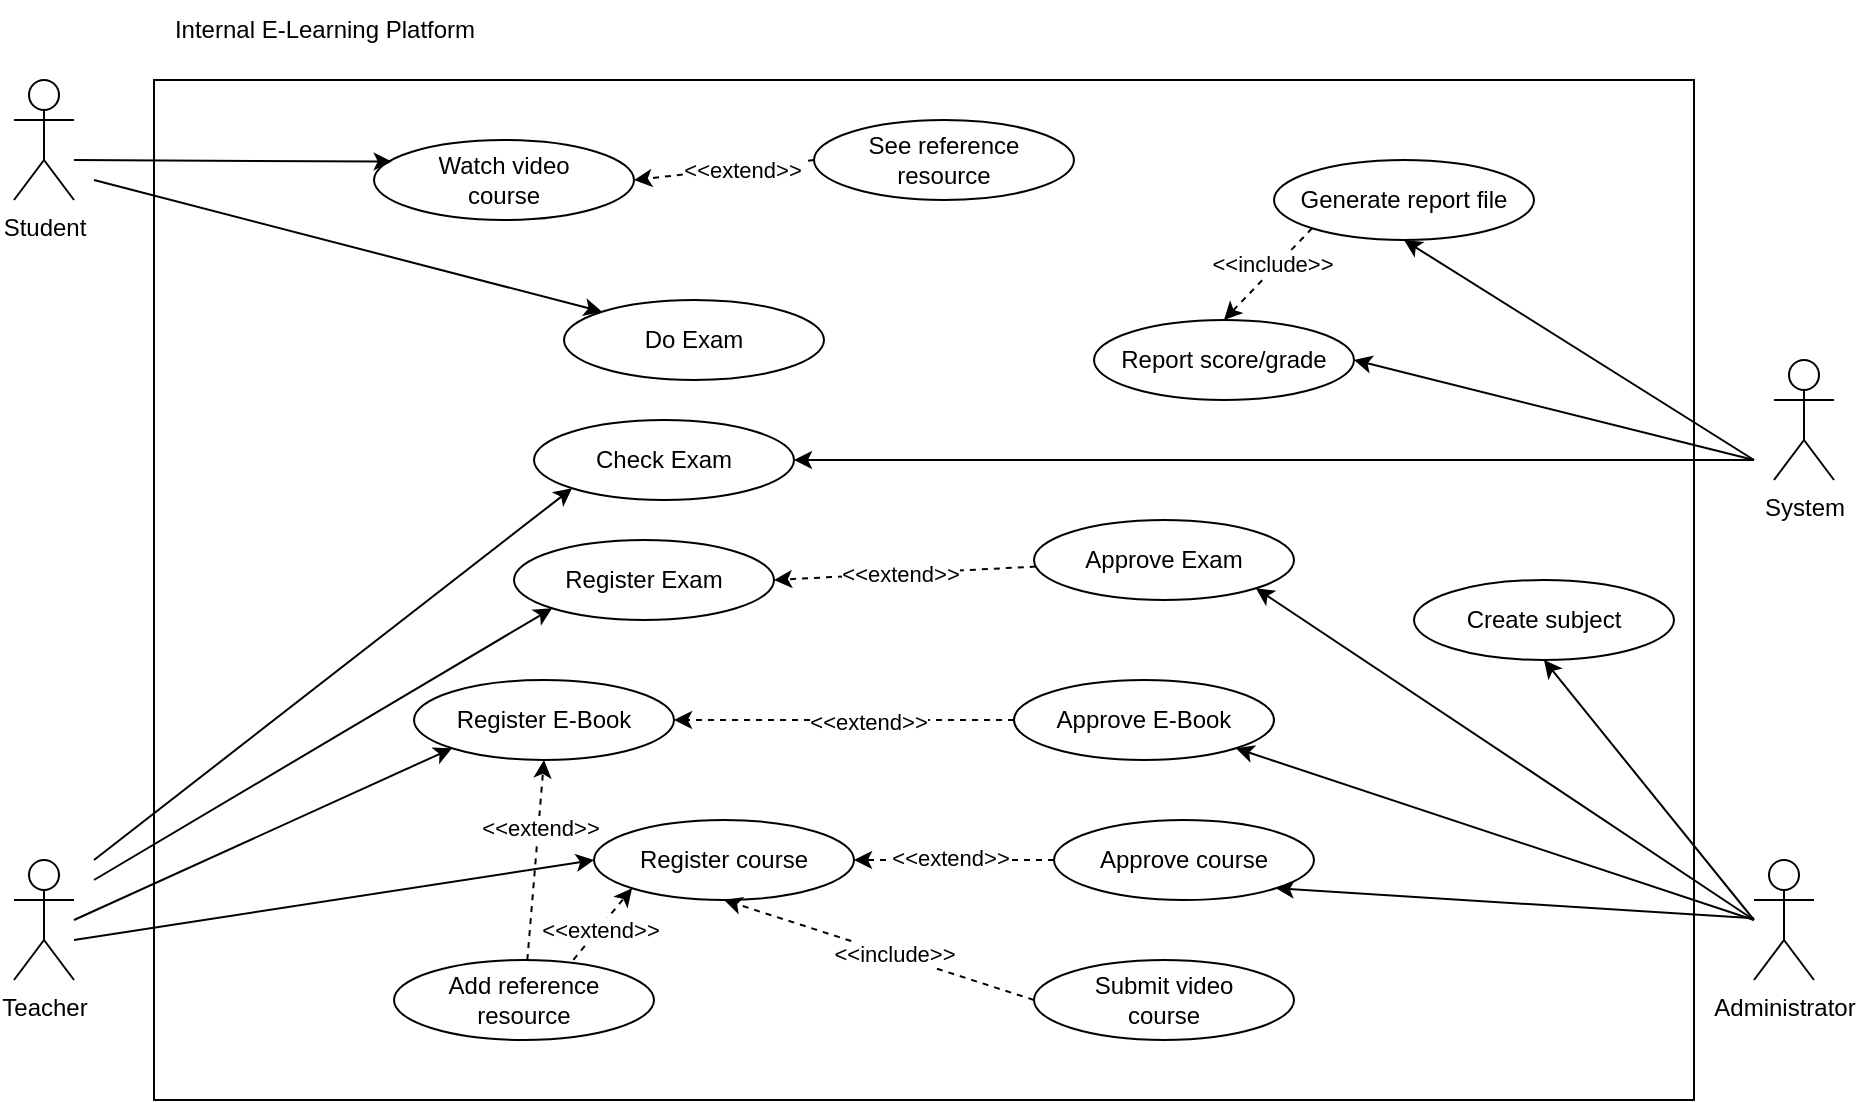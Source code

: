 <mxfile version="26.1.3">
  <diagram name="Page-1" id="JgQVterKX6ATanXr_cuS">
    <mxGraphModel dx="1313" dy="760" grid="1" gridSize="10" guides="1" tooltips="1" connect="1" arrows="1" fold="1" page="1" pageScale="1" pageWidth="850" pageHeight="1100" math="0" shadow="0">
      <root>
        <mxCell id="0" />
        <mxCell id="1" parent="0" />
        <mxCell id="0cZcBHeRuwc4iiY6plQv-1" value="Student" style="shape=umlActor;verticalLabelPosition=bottom;verticalAlign=top;html=1;" vertex="1" parent="1">
          <mxGeometry x="150" y="210" width="30" height="60" as="geometry" />
        </mxCell>
        <mxCell id="0cZcBHeRuwc4iiY6plQv-2" value="Teacher" style="shape=umlActor;verticalLabelPosition=bottom;verticalAlign=top;html=1;" vertex="1" parent="1">
          <mxGeometry x="150" y="600" width="30" height="60" as="geometry" />
        </mxCell>
        <mxCell id="0cZcBHeRuwc4iiY6plQv-3" value="Administrator" style="shape=umlActor;verticalLabelPosition=bottom;verticalAlign=top;html=1;" vertex="1" parent="1">
          <mxGeometry x="1020" y="600" width="30" height="60" as="geometry" />
        </mxCell>
        <mxCell id="0cZcBHeRuwc4iiY6plQv-4" value="System" style="shape=umlActor;verticalLabelPosition=bottom;verticalAlign=top;html=1;" vertex="1" parent="1">
          <mxGeometry x="1030" y="350" width="30" height="60" as="geometry" />
        </mxCell>
        <mxCell id="0cZcBHeRuwc4iiY6plQv-8" value="" style="rounded=0;whiteSpace=wrap;html=1;fillColor=none;" vertex="1" parent="1">
          <mxGeometry x="220" y="210" width="770" height="510" as="geometry" />
        </mxCell>
        <mxCell id="0cZcBHeRuwc4iiY6plQv-9" value="Internal E-Learning Platform" style="text;html=1;align=center;verticalAlign=middle;resizable=0;points=[];autosize=1;strokeColor=none;fillColor=none;" vertex="1" parent="1">
          <mxGeometry x="220" y="170" width="170" height="30" as="geometry" />
        </mxCell>
        <mxCell id="0cZcBHeRuwc4iiY6plQv-10" value="Watch video&lt;div&gt;course&lt;/div&gt;" style="ellipse;whiteSpace=wrap;html=1;" vertex="1" parent="1">
          <mxGeometry x="330" y="240" width="130" height="40" as="geometry" />
        </mxCell>
        <mxCell id="0cZcBHeRuwc4iiY6plQv-12" value="" style="endArrow=classic;html=1;rounded=0;entryX=0.068;entryY=0.27;entryDx=0;entryDy=0;entryPerimeter=0;" edge="1" parent="1" target="0cZcBHeRuwc4iiY6plQv-10">
          <mxGeometry width="50" height="50" relative="1" as="geometry">
            <mxPoint x="180" y="250" as="sourcePoint" />
            <mxPoint x="230" y="200" as="targetPoint" />
          </mxGeometry>
        </mxCell>
        <mxCell id="0cZcBHeRuwc4iiY6plQv-13" value="See reference&lt;div&gt;resource&lt;/div&gt;" style="ellipse;whiteSpace=wrap;html=1;" vertex="1" parent="1">
          <mxGeometry x="550" y="230" width="130" height="40" as="geometry" />
        </mxCell>
        <mxCell id="0cZcBHeRuwc4iiY6plQv-14" value="" style="endArrow=classic;html=1;rounded=0;entryX=1;entryY=0.5;entryDx=0;entryDy=0;exitX=0;exitY=0.5;exitDx=0;exitDy=0;dashed=1;" edge="1" parent="1" source="0cZcBHeRuwc4iiY6plQv-13" target="0cZcBHeRuwc4iiY6plQv-10">
          <mxGeometry width="50" height="50" relative="1" as="geometry">
            <mxPoint x="560" y="470" as="sourcePoint" />
            <mxPoint x="610" y="420" as="targetPoint" />
          </mxGeometry>
        </mxCell>
        <mxCell id="0cZcBHeRuwc4iiY6plQv-43" value="&amp;lt;&amp;lt;extend&amp;gt;&amp;gt;" style="edgeLabel;html=1;align=center;verticalAlign=middle;resizable=0;points=[];" vertex="1" connectable="0" parent="0cZcBHeRuwc4iiY6plQv-14">
          <mxGeometry x="-0.19" y="1" relative="1" as="geometry">
            <mxPoint as="offset" />
          </mxGeometry>
        </mxCell>
        <mxCell id="0cZcBHeRuwc4iiY6plQv-16" value="Submit video&lt;div&gt;course&lt;/div&gt;" style="ellipse;whiteSpace=wrap;html=1;" vertex="1" parent="1">
          <mxGeometry x="660" y="650" width="130" height="40" as="geometry" />
        </mxCell>
        <mxCell id="0cZcBHeRuwc4iiY6plQv-17" value="Register course" style="ellipse;whiteSpace=wrap;html=1;" vertex="1" parent="1">
          <mxGeometry x="440" y="580" width="130" height="40" as="geometry" />
        </mxCell>
        <mxCell id="0cZcBHeRuwc4iiY6plQv-18" value="" style="endArrow=classic;html=1;rounded=0;entryX=0;entryY=0.5;entryDx=0;entryDy=0;" edge="1" parent="1" target="0cZcBHeRuwc4iiY6plQv-17">
          <mxGeometry width="50" height="50" relative="1" as="geometry">
            <mxPoint x="180" y="640" as="sourcePoint" />
            <mxPoint x="230" y="590" as="targetPoint" />
          </mxGeometry>
        </mxCell>
        <mxCell id="0cZcBHeRuwc4iiY6plQv-19" value="" style="endArrow=classic;html=1;rounded=0;entryX=0.5;entryY=1;entryDx=0;entryDy=0;exitX=0;exitY=0.5;exitDx=0;exitDy=0;dashed=1;" edge="1" parent="1" source="0cZcBHeRuwc4iiY6plQv-16" target="0cZcBHeRuwc4iiY6plQv-17">
          <mxGeometry width="50" height="50" relative="1" as="geometry">
            <mxPoint x="560" y="470" as="sourcePoint" />
            <mxPoint x="610" y="420" as="targetPoint" />
          </mxGeometry>
        </mxCell>
        <mxCell id="0cZcBHeRuwc4iiY6plQv-23" value="&amp;lt;&amp;lt;include&amp;gt;&amp;gt;" style="edgeLabel;html=1;align=center;verticalAlign=middle;resizable=0;points=[];" vertex="1" connectable="0" parent="0cZcBHeRuwc4iiY6plQv-19">
          <mxGeometry x="-0.091" y="-1" relative="1" as="geometry">
            <mxPoint as="offset" />
          </mxGeometry>
        </mxCell>
        <mxCell id="0cZcBHeRuwc4iiY6plQv-26" style="rounded=0;orthogonalLoop=1;jettySize=auto;html=1;entryX=1;entryY=0.5;entryDx=0;entryDy=0;dashed=1;" edge="1" parent="1" source="0cZcBHeRuwc4iiY6plQv-24" target="0cZcBHeRuwc4iiY6plQv-17">
          <mxGeometry relative="1" as="geometry" />
        </mxCell>
        <mxCell id="0cZcBHeRuwc4iiY6plQv-28" value="&amp;lt;&amp;lt;extend&amp;gt;&amp;gt;" style="edgeLabel;html=1;align=center;verticalAlign=middle;resizable=0;points=[];" vertex="1" connectable="0" parent="0cZcBHeRuwc4iiY6plQv-26">
          <mxGeometry x="0.048" y="-1" relative="1" as="geometry">
            <mxPoint as="offset" />
          </mxGeometry>
        </mxCell>
        <mxCell id="0cZcBHeRuwc4iiY6plQv-24" value="Approve course" style="ellipse;whiteSpace=wrap;html=1;" vertex="1" parent="1">
          <mxGeometry x="670" y="580" width="130" height="40" as="geometry" />
        </mxCell>
        <mxCell id="0cZcBHeRuwc4iiY6plQv-25" value="" style="endArrow=classic;html=1;rounded=0;entryX=1;entryY=1;entryDx=0;entryDy=0;" edge="1" parent="1" source="0cZcBHeRuwc4iiY6plQv-3" target="0cZcBHeRuwc4iiY6plQv-24">
          <mxGeometry width="50" height="50" relative="1" as="geometry">
            <mxPoint x="780" y="680" as="sourcePoint" />
            <mxPoint x="830" y="630" as="targetPoint" />
          </mxGeometry>
        </mxCell>
        <mxCell id="0cZcBHeRuwc4iiY6plQv-29" value="Create subject" style="ellipse;whiteSpace=wrap;html=1;" vertex="1" parent="1">
          <mxGeometry x="850" y="460" width="130" height="40" as="geometry" />
        </mxCell>
        <mxCell id="0cZcBHeRuwc4iiY6plQv-30" value="" style="endArrow=classic;html=1;rounded=0;entryX=0.5;entryY=1;entryDx=0;entryDy=0;" edge="1" parent="1" target="0cZcBHeRuwc4iiY6plQv-29">
          <mxGeometry width="50" height="50" relative="1" as="geometry">
            <mxPoint x="1020" y="630" as="sourcePoint" />
            <mxPoint x="610" y="420" as="targetPoint" />
          </mxGeometry>
        </mxCell>
        <mxCell id="0cZcBHeRuwc4iiY6plQv-31" value="Register E-Book" style="ellipse;whiteSpace=wrap;html=1;" vertex="1" parent="1">
          <mxGeometry x="350" y="510" width="130" height="40" as="geometry" />
        </mxCell>
        <mxCell id="0cZcBHeRuwc4iiY6plQv-32" value="" style="endArrow=classic;html=1;rounded=0;entryX=0;entryY=1;entryDx=0;entryDy=0;" edge="1" parent="1" target="0cZcBHeRuwc4iiY6plQv-31">
          <mxGeometry width="50" height="50" relative="1" as="geometry">
            <mxPoint x="180" y="630" as="sourcePoint" />
            <mxPoint x="230" y="580" as="targetPoint" />
          </mxGeometry>
        </mxCell>
        <mxCell id="0cZcBHeRuwc4iiY6plQv-35" style="edgeStyle=orthogonalEdgeStyle;rounded=0;orthogonalLoop=1;jettySize=auto;html=1;exitX=0;exitY=0.5;exitDx=0;exitDy=0;entryX=1;entryY=0.5;entryDx=0;entryDy=0;dashed=1;" edge="1" parent="1" source="0cZcBHeRuwc4iiY6plQv-33" target="0cZcBHeRuwc4iiY6plQv-31">
          <mxGeometry relative="1" as="geometry" />
        </mxCell>
        <mxCell id="0cZcBHeRuwc4iiY6plQv-36" value="&amp;lt;&amp;lt;extend&amp;gt;&amp;gt;" style="edgeLabel;html=1;align=center;verticalAlign=middle;resizable=0;points=[];" vertex="1" connectable="0" parent="0cZcBHeRuwc4iiY6plQv-35">
          <mxGeometry x="-0.134" y="1" relative="1" as="geometry">
            <mxPoint as="offset" />
          </mxGeometry>
        </mxCell>
        <mxCell id="0cZcBHeRuwc4iiY6plQv-33" value="Approve E-Book" style="ellipse;whiteSpace=wrap;html=1;" vertex="1" parent="1">
          <mxGeometry x="650" y="510" width="130" height="40" as="geometry" />
        </mxCell>
        <mxCell id="0cZcBHeRuwc4iiY6plQv-34" value="" style="endArrow=classic;html=1;rounded=0;entryX=1;entryY=1;entryDx=0;entryDy=0;" edge="1" parent="1" target="0cZcBHeRuwc4iiY6plQv-33">
          <mxGeometry width="50" height="50" relative="1" as="geometry">
            <mxPoint x="1020" y="630" as="sourcePoint" />
            <mxPoint x="610" y="420" as="targetPoint" />
          </mxGeometry>
        </mxCell>
        <mxCell id="0cZcBHeRuwc4iiY6plQv-38" style="rounded=0;orthogonalLoop=1;jettySize=auto;html=1;entryX=0.5;entryY=1;entryDx=0;entryDy=0;dashed=1;" edge="1" parent="1" source="0cZcBHeRuwc4iiY6plQv-37" target="0cZcBHeRuwc4iiY6plQv-31">
          <mxGeometry relative="1" as="geometry" />
        </mxCell>
        <mxCell id="0cZcBHeRuwc4iiY6plQv-41" value="&amp;lt;&amp;lt;extend&amp;gt;&amp;gt;" style="edgeLabel;html=1;align=center;verticalAlign=middle;resizable=0;points=[];" vertex="1" connectable="0" parent="0cZcBHeRuwc4iiY6plQv-38">
          <mxGeometry x="0.323" y="-1" relative="1" as="geometry">
            <mxPoint as="offset" />
          </mxGeometry>
        </mxCell>
        <mxCell id="0cZcBHeRuwc4iiY6plQv-37" value="Add reference&lt;div&gt;resource&lt;/div&gt;" style="ellipse;whiteSpace=wrap;html=1;" vertex="1" parent="1">
          <mxGeometry x="340" y="650" width="130" height="40" as="geometry" />
        </mxCell>
        <mxCell id="0cZcBHeRuwc4iiY6plQv-39" value="" style="endArrow=classic;html=1;rounded=0;entryX=0;entryY=1;entryDx=0;entryDy=0;dashed=1;exitX=0.69;exitY=-0.002;exitDx=0;exitDy=0;exitPerimeter=0;" edge="1" parent="1" source="0cZcBHeRuwc4iiY6plQv-37" target="0cZcBHeRuwc4iiY6plQv-17">
          <mxGeometry width="50" height="50" relative="1" as="geometry">
            <mxPoint x="420" y="640" as="sourcePoint" />
            <mxPoint x="470" y="590" as="targetPoint" />
          </mxGeometry>
        </mxCell>
        <mxCell id="0cZcBHeRuwc4iiY6plQv-40" value="&amp;lt;&amp;lt;extend&amp;gt;&amp;gt;" style="edgeLabel;html=1;align=center;verticalAlign=middle;resizable=0;points=[];" vertex="1" connectable="0" parent="0cZcBHeRuwc4iiY6plQv-39">
          <mxGeometry x="-0.141" y="-1" relative="1" as="geometry">
            <mxPoint as="offset" />
          </mxGeometry>
        </mxCell>
        <mxCell id="0cZcBHeRuwc4iiY6plQv-44" value="Register Exam" style="ellipse;whiteSpace=wrap;html=1;" vertex="1" parent="1">
          <mxGeometry x="400" y="440" width="130" height="40" as="geometry" />
        </mxCell>
        <mxCell id="0cZcBHeRuwc4iiY6plQv-45" value="" style="endArrow=classic;html=1;rounded=0;entryX=0;entryY=1;entryDx=0;entryDy=0;" edge="1" parent="1" target="0cZcBHeRuwc4iiY6plQv-44">
          <mxGeometry width="50" height="50" relative="1" as="geometry">
            <mxPoint x="190" y="610" as="sourcePoint" />
            <mxPoint x="240" y="560" as="targetPoint" />
          </mxGeometry>
        </mxCell>
        <mxCell id="0cZcBHeRuwc4iiY6plQv-48" style="rounded=0;orthogonalLoop=1;jettySize=auto;html=1;entryX=1;entryY=0.5;entryDx=0;entryDy=0;dashed=1;" edge="1" parent="1" source="0cZcBHeRuwc4iiY6plQv-46" target="0cZcBHeRuwc4iiY6plQv-44">
          <mxGeometry relative="1" as="geometry" />
        </mxCell>
        <mxCell id="0cZcBHeRuwc4iiY6plQv-49" value="&amp;lt;&amp;lt;extend&amp;gt;&amp;gt;" style="edgeLabel;html=1;align=center;verticalAlign=middle;resizable=0;points=[];" vertex="1" connectable="0" parent="0cZcBHeRuwc4iiY6plQv-48">
          <mxGeometry x="0.035" relative="1" as="geometry">
            <mxPoint as="offset" />
          </mxGeometry>
        </mxCell>
        <mxCell id="0cZcBHeRuwc4iiY6plQv-46" value="Approve Exam" style="ellipse;whiteSpace=wrap;html=1;" vertex="1" parent="1">
          <mxGeometry x="660" y="430" width="130" height="40" as="geometry" />
        </mxCell>
        <mxCell id="0cZcBHeRuwc4iiY6plQv-47" value="" style="endArrow=classic;html=1;rounded=0;entryX=1;entryY=1;entryDx=0;entryDy=0;" edge="1" parent="1" target="0cZcBHeRuwc4iiY6plQv-46">
          <mxGeometry width="50" height="50" relative="1" as="geometry">
            <mxPoint x="1020" y="630" as="sourcePoint" />
            <mxPoint x="610" y="420" as="targetPoint" />
          </mxGeometry>
        </mxCell>
        <mxCell id="0cZcBHeRuwc4iiY6plQv-50" value="Do Exam" style="ellipse;whiteSpace=wrap;html=1;" vertex="1" parent="1">
          <mxGeometry x="425" y="320" width="130" height="40" as="geometry" />
        </mxCell>
        <mxCell id="0cZcBHeRuwc4iiY6plQv-51" value="" style="endArrow=classic;html=1;rounded=0;entryX=0;entryY=0;entryDx=0;entryDy=0;" edge="1" parent="1" target="0cZcBHeRuwc4iiY6plQv-50">
          <mxGeometry width="50" height="50" relative="1" as="geometry">
            <mxPoint x="190" y="260" as="sourcePoint" />
            <mxPoint x="240" y="210" as="targetPoint" />
          </mxGeometry>
        </mxCell>
        <mxCell id="0cZcBHeRuwc4iiY6plQv-52" value="Check Exam" style="ellipse;whiteSpace=wrap;html=1;" vertex="1" parent="1">
          <mxGeometry x="410" y="380" width="130" height="40" as="geometry" />
        </mxCell>
        <mxCell id="0cZcBHeRuwc4iiY6plQv-53" value="" style="endArrow=classic;html=1;rounded=0;entryX=0;entryY=1;entryDx=0;entryDy=0;" edge="1" parent="1" target="0cZcBHeRuwc4iiY6plQv-52">
          <mxGeometry width="50" height="50" relative="1" as="geometry">
            <mxPoint x="190" y="600" as="sourcePoint" />
            <mxPoint x="240" y="550" as="targetPoint" />
          </mxGeometry>
        </mxCell>
        <mxCell id="0cZcBHeRuwc4iiY6plQv-54" value="" style="endArrow=classic;html=1;rounded=0;entryX=1;entryY=0.5;entryDx=0;entryDy=0;" edge="1" parent="1" target="0cZcBHeRuwc4iiY6plQv-52">
          <mxGeometry width="50" height="50" relative="1" as="geometry">
            <mxPoint x="1020" y="400" as="sourcePoint" />
            <mxPoint x="610" y="420" as="targetPoint" />
          </mxGeometry>
        </mxCell>
        <mxCell id="0cZcBHeRuwc4iiY6plQv-55" value="Report score/grade" style="ellipse;whiteSpace=wrap;html=1;" vertex="1" parent="1">
          <mxGeometry x="690" y="330" width="130" height="40" as="geometry" />
        </mxCell>
        <mxCell id="0cZcBHeRuwc4iiY6plQv-56" value="" style="endArrow=classic;html=1;rounded=0;entryX=1;entryY=0.5;entryDx=0;entryDy=0;" edge="1" parent="1" target="0cZcBHeRuwc4iiY6plQv-55">
          <mxGeometry width="50" height="50" relative="1" as="geometry">
            <mxPoint x="1020" y="400" as="sourcePoint" />
            <mxPoint x="830" y="350" as="targetPoint" />
          </mxGeometry>
        </mxCell>
        <mxCell id="0cZcBHeRuwc4iiY6plQv-57" value="Generate report file" style="ellipse;whiteSpace=wrap;html=1;" vertex="1" parent="1">
          <mxGeometry x="780" y="250" width="130" height="40" as="geometry" />
        </mxCell>
        <mxCell id="0cZcBHeRuwc4iiY6plQv-58" value="" style="endArrow=classic;html=1;rounded=0;entryX=0.5;entryY=1;entryDx=0;entryDy=0;" edge="1" parent="1" target="0cZcBHeRuwc4iiY6plQv-57">
          <mxGeometry width="50" height="50" relative="1" as="geometry">
            <mxPoint x="1020" y="400" as="sourcePoint" />
            <mxPoint x="610" y="420" as="targetPoint" />
          </mxGeometry>
        </mxCell>
        <mxCell id="0cZcBHeRuwc4iiY6plQv-59" value="" style="endArrow=classic;html=1;rounded=0;exitX=0;exitY=1;exitDx=0;exitDy=0;entryX=0.5;entryY=0;entryDx=0;entryDy=0;dashed=1;" edge="1" parent="1" source="0cZcBHeRuwc4iiY6plQv-57" target="0cZcBHeRuwc4iiY6plQv-55">
          <mxGeometry width="50" height="50" relative="1" as="geometry">
            <mxPoint x="560" y="470" as="sourcePoint" />
            <mxPoint x="610" y="420" as="targetPoint" />
          </mxGeometry>
        </mxCell>
        <mxCell id="0cZcBHeRuwc4iiY6plQv-60" value="&amp;lt;&amp;lt;include&amp;gt;&amp;gt;" style="edgeLabel;html=1;align=center;verticalAlign=middle;resizable=0;points=[];" vertex="1" connectable="0" parent="0cZcBHeRuwc4iiY6plQv-59">
          <mxGeometry x="-0.16" y="-2" relative="1" as="geometry">
            <mxPoint as="offset" />
          </mxGeometry>
        </mxCell>
      </root>
    </mxGraphModel>
  </diagram>
</mxfile>
